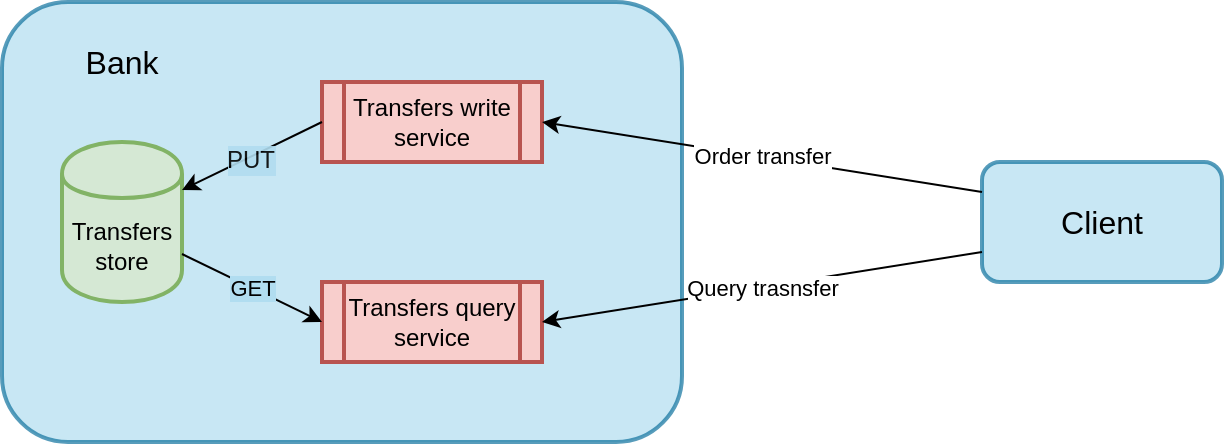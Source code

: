 <mxfile version="10.7.1" type="device"><diagram id="90Mbb3BDWCVHuqE5yGpk" name="Página-1"><mxGraphModel dx="1398" dy="899" grid="1" gridSize="10" guides="1" tooltips="1" connect="1" arrows="1" fold="1" page="1" pageScale="1" pageWidth="1169" pageHeight="827" math="0" shadow="0"><root><mxCell id="0"/><mxCell id="1" parent="0"/><mxCell id="OEtM8zog6-TYMfcPNnjv-1" value="" style="group" vertex="1" connectable="0" parent="1"><mxGeometry x="290" y="200" width="610" height="220" as="geometry"/></mxCell><mxCell id="tconefUykj6JrGS2JaNb-2" value="" style="group" parent="OEtM8zog6-TYMfcPNnjv-1" vertex="1" connectable="0"><mxGeometry width="610" height="220" as="geometry"/></mxCell><mxCell id="ydvNbMDG4c6TnhuXwjNS-1" value="" style="rounded=1;whiteSpace=wrap;html=1;fillColor=#b1ddf0;strokeColor=#10739e;strokeWidth=2;opacity=70;" parent="tconefUykj6JrGS2JaNb-2" vertex="1"><mxGeometry width="340" height="220" as="geometry"/></mxCell><mxCell id="ydvNbMDG4c6TnhuXwjNS-2" value="Transfers store" style="shape=cylinder;whiteSpace=wrap;html=1;boundedLbl=1;backgroundOutline=1;fillColor=#d5e8d4;strokeColor=#82b366;strokeWidth=2;" parent="tconefUykj6JrGS2JaNb-2" vertex="1"><mxGeometry x="30" y="70" width="60" height="80" as="geometry"/></mxCell><mxCell id="ydvNbMDG4c6TnhuXwjNS-3" value="Transfers write service" style="shape=process;whiteSpace=wrap;html=1;backgroundOutline=1;fillColor=#f8cecc;strokeColor=#b85450;strokeWidth=2;" parent="tconefUykj6JrGS2JaNb-2" vertex="1"><mxGeometry x="160" y="40" width="110" height="40" as="geometry"/></mxCell><mxCell id="ydvNbMDG4c6TnhuXwjNS-4" value="Transfers query service" style="shape=process;whiteSpace=wrap;html=1;backgroundOutline=1;fillColor=#f8cecc;strokeColor=#b85450;strokeWidth=2;" parent="tconefUykj6JrGS2JaNb-2" vertex="1"><mxGeometry x="160" y="140" width="110" height="40" as="geometry"/></mxCell><mxCell id="ydvNbMDG4c6TnhuXwjNS-5" value="&lt;font style=&quot;font-size: 16px;&quot;&gt;Client&lt;/font&gt;" style="rounded=1;whiteSpace=wrap;html=1;fillColor=#b1ddf0;strokeColor=#10739e;strokeWidth=2;fontSize=16;opacity=70;" parent="tconefUykj6JrGS2JaNb-2" vertex="1"><mxGeometry x="490" y="80" width="120" height="60" as="geometry"/></mxCell><mxCell id="ydvNbMDG4c6TnhuXwjNS-6" value="Order transfer&lt;br&gt;" style="endArrow=classic;html=1;exitX=0;exitY=0.25;exitDx=0;exitDy=0;entryX=1;entryY=0.5;entryDx=0;entryDy=0;spacingTop=1;spacingBottom=1;spacingLeft=1;spacingRight=1;" parent="tconefUykj6JrGS2JaNb-2" source="ydvNbMDG4c6TnhuXwjNS-5" target="ydvNbMDG4c6TnhuXwjNS-3" edge="1"><mxGeometry width="50" height="50" relative="1" as="geometry"><mxPoint y="290" as="sourcePoint"/><mxPoint x="50" y="240" as="targetPoint"/></mxGeometry></mxCell><mxCell id="ydvNbMDG4c6TnhuXwjNS-7" value="Query trasnsfer" style="endArrow=classic;html=1;exitX=0;exitY=0.75;exitDx=0;exitDy=0;entryX=1;entryY=0.5;entryDx=0;entryDy=0;spacingTop=1;spacingBottom=1;spacingLeft=1;spacingRight=1;" parent="tconefUykj6JrGS2JaNb-2" source="ydvNbMDG4c6TnhuXwjNS-5" target="ydvNbMDG4c6TnhuXwjNS-4" edge="1"><mxGeometry width="50" height="50" relative="1" as="geometry"><mxPoint y="290" as="sourcePoint"/><mxPoint x="50" y="240" as="targetPoint"/></mxGeometry></mxCell><mxCell id="ydvNbMDG4c6TnhuXwjNS-8" value="" style="endArrow=classic;html=1;entryX=1;entryY=0.3;entryDx=0;entryDy=0;exitX=0;exitY=0.5;exitDx=0;exitDy=0;labelBackgroundColor=#ffffff;" parent="tconefUykj6JrGS2JaNb-2" source="ydvNbMDG4c6TnhuXwjNS-3" target="ydvNbMDG4c6TnhuXwjNS-2" edge="1"><mxGeometry width="50" height="50" relative="1" as="geometry"><mxPoint y="290" as="sourcePoint"/><mxPoint x="50" y="240" as="targetPoint"/></mxGeometry></mxCell><mxCell id="ydvNbMDG4c6TnhuXwjNS-9" value="PUT" style="text;html=1;resizable=0;points=[];align=center;verticalAlign=middle;labelBackgroundColor=#B1DDF0;spacingTop=1;spacingBottom=1;spacingLeft=1;spacingRight=1;textOpacity=90;" parent="ydvNbMDG4c6TnhuXwjNS-8" vertex="1" connectable="0"><mxGeometry x="0.046" y="1" relative="1" as="geometry"><mxPoint as="offset"/></mxGeometry></mxCell><mxCell id="ydvNbMDG4c6TnhuXwjNS-11" value="GET" style="endArrow=classic;html=1;labelBackgroundColor=#B1DDF0;entryX=0;entryY=0.5;entryDx=0;entryDy=0;exitX=1;exitY=0.7;exitDx=0;exitDy=0;spacingTop=1;spacingBottom=1;spacingRight=1;spacingLeft=1;" parent="tconefUykj6JrGS2JaNb-2" source="ydvNbMDG4c6TnhuXwjNS-2" target="ydvNbMDG4c6TnhuXwjNS-4" edge="1"><mxGeometry width="50" height="50" relative="1" as="geometry"><mxPoint y="290" as="sourcePoint"/><mxPoint x="50" y="240" as="targetPoint"/></mxGeometry></mxCell><mxCell id="ydvNbMDG4c6TnhuXwjNS-13" value="Bank" style="text;html=1;strokeColor=none;fillColor=none;align=center;verticalAlign=middle;whiteSpace=wrap;rounded=0;labelBackgroundColor=none;fontSize=16;" parent="tconefUykj6JrGS2JaNb-2" vertex="1"><mxGeometry x="40" y="20" width="40" height="20" as="geometry"/></mxCell></root></mxGraphModel></diagram></mxfile>
